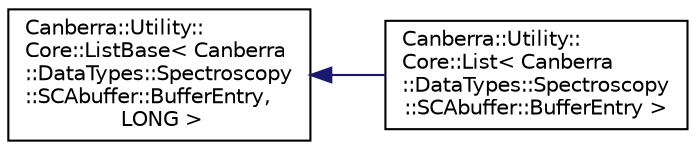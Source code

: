 digraph "Graphical Class Hierarchy"
{
  edge [fontname="Helvetica",fontsize="10",labelfontname="Helvetica",labelfontsize="10"];
  node [fontname="Helvetica",fontsize="10",shape=record];
  rankdir="LR";
  Node0 [label="Canberra::Utility::\lCore::ListBase\< Canberra\l::DataTypes::Spectroscopy\l::SCAbuffer::BufferEntry,\l LONG \>",height=0.2,width=0.4,color="black", fillcolor="white", style="filled",URL="$d9/d6e/class_canberra_1_1_utility_1_1_core_1_1_list_base.html"];
  Node0 -> Node1 [dir="back",color="midnightblue",fontsize="10",style="solid",fontname="Helvetica"];
  Node1 [label="Canberra::Utility::\lCore::List\< Canberra\l::DataTypes::Spectroscopy\l::SCAbuffer::BufferEntry \>",height=0.2,width=0.4,color="black", fillcolor="white", style="filled",URL="$d8/d4d/class_canberra_1_1_utility_1_1_core_1_1_list.html"];
}
